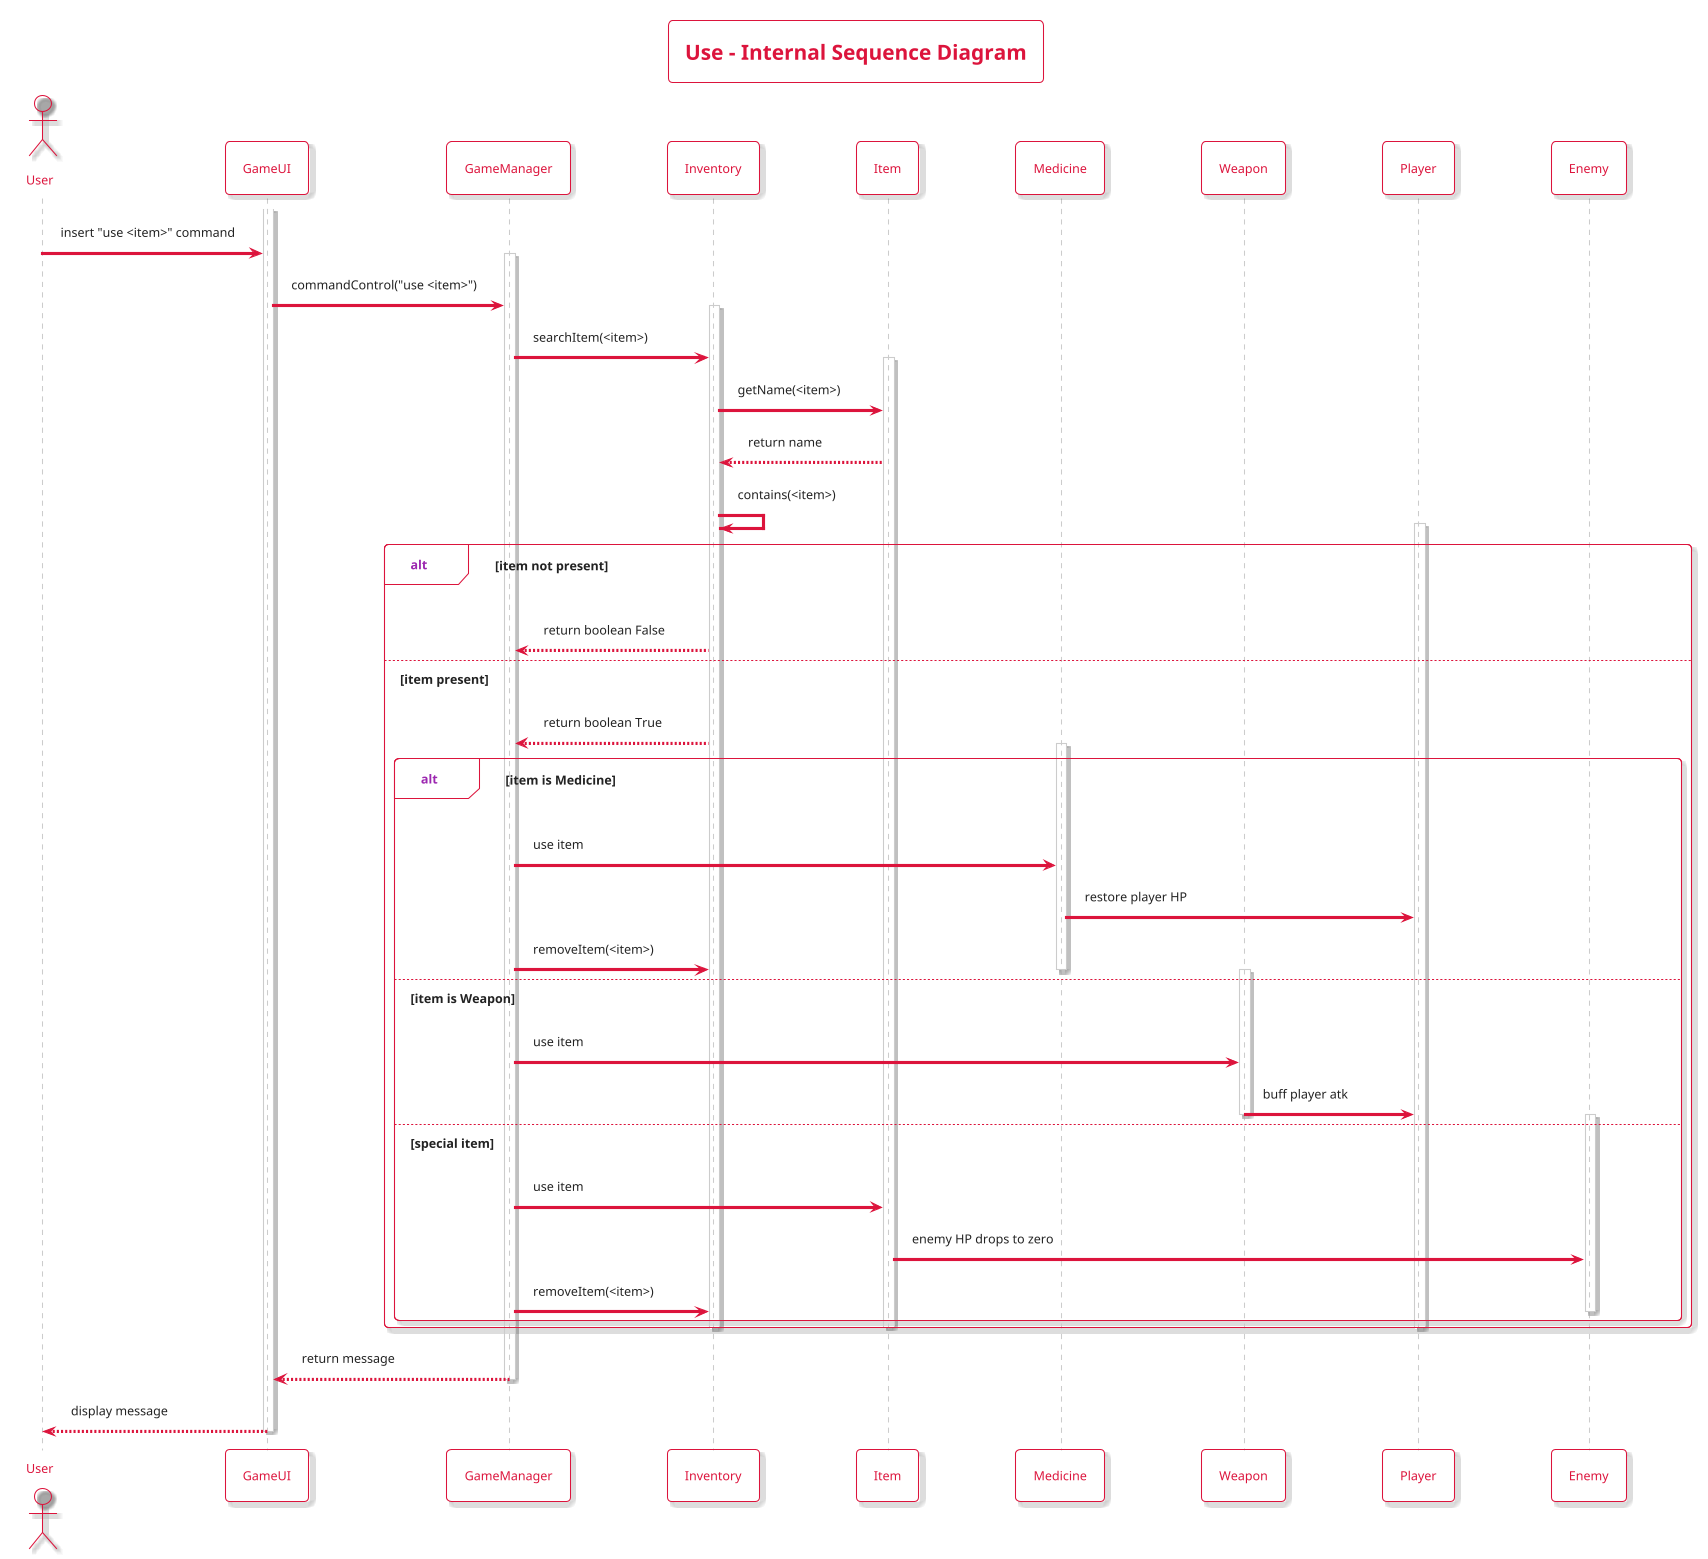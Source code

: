 @startuml UseInternalSequenceDiagram

!theme materia-outline

skinparam ArrowColor #DC143C
skinparam BackgroundColor #FFFFFF

skinparam titleBorderColor #DC143C
skinparam titleFontColor #DC143C

skinparam ActorBorderColor #DC143C
skinparam ActorFontColor #DC143C

skinparam ParticipantFontColor #DC143C
skinparam ParticipantBorderColor #DC143C

skinparam SequenceGroupBorderColor #DC143C

title Use - Internal Sequence Diagram

actor User
participant GameUI
participant GameManager
participant Inventory
participant Item
participant Medicine
participant Weapon
participant Player
participant Enemy

activate GameUI
User -> GameUI : insert "use <item>" command

activate GameManager
GameUI -> GameManager : commandControl("use <item>")

activate Inventory
GameManager -> Inventory : searchItem(<item>)

activate Item
Inventory -> Item : getName(<item>)
Item --> Inventory : return name

Inventory -> Inventory : contains(<item>)
activate Player

  alt item not present
    Inventory --> GameManager : return boolean False

  else item present
    Inventory --> GameManager : return boolean True

    alt item is Medicine
      activate Medicine
      GameManager -> Medicine : use item
      Medicine -> Player : restore player HP
      GameManager -> Inventory : removeItem(<item>)
      deactivate Medicine

    else item is Weapon
      activate Weapon
      GameManager -> Weapon : use item
      Weapon -> Player : buff player atk
      deactivate Weapon

    else special item
      activate Enemy
      GameManager -> Item : use item
      Item -> Enemy : enemy HP drops to zero
      GameManager -> Inventory : removeItem(<item>)
      deactivate Enemy
    
    end

    deactivate Player
    deactivate Item
    deactivate Inventory

  end


GameManager --> GameUI : return message
deactivate GameManager
GameUI --> User : display message 
deactivate GameUI

@enduml
